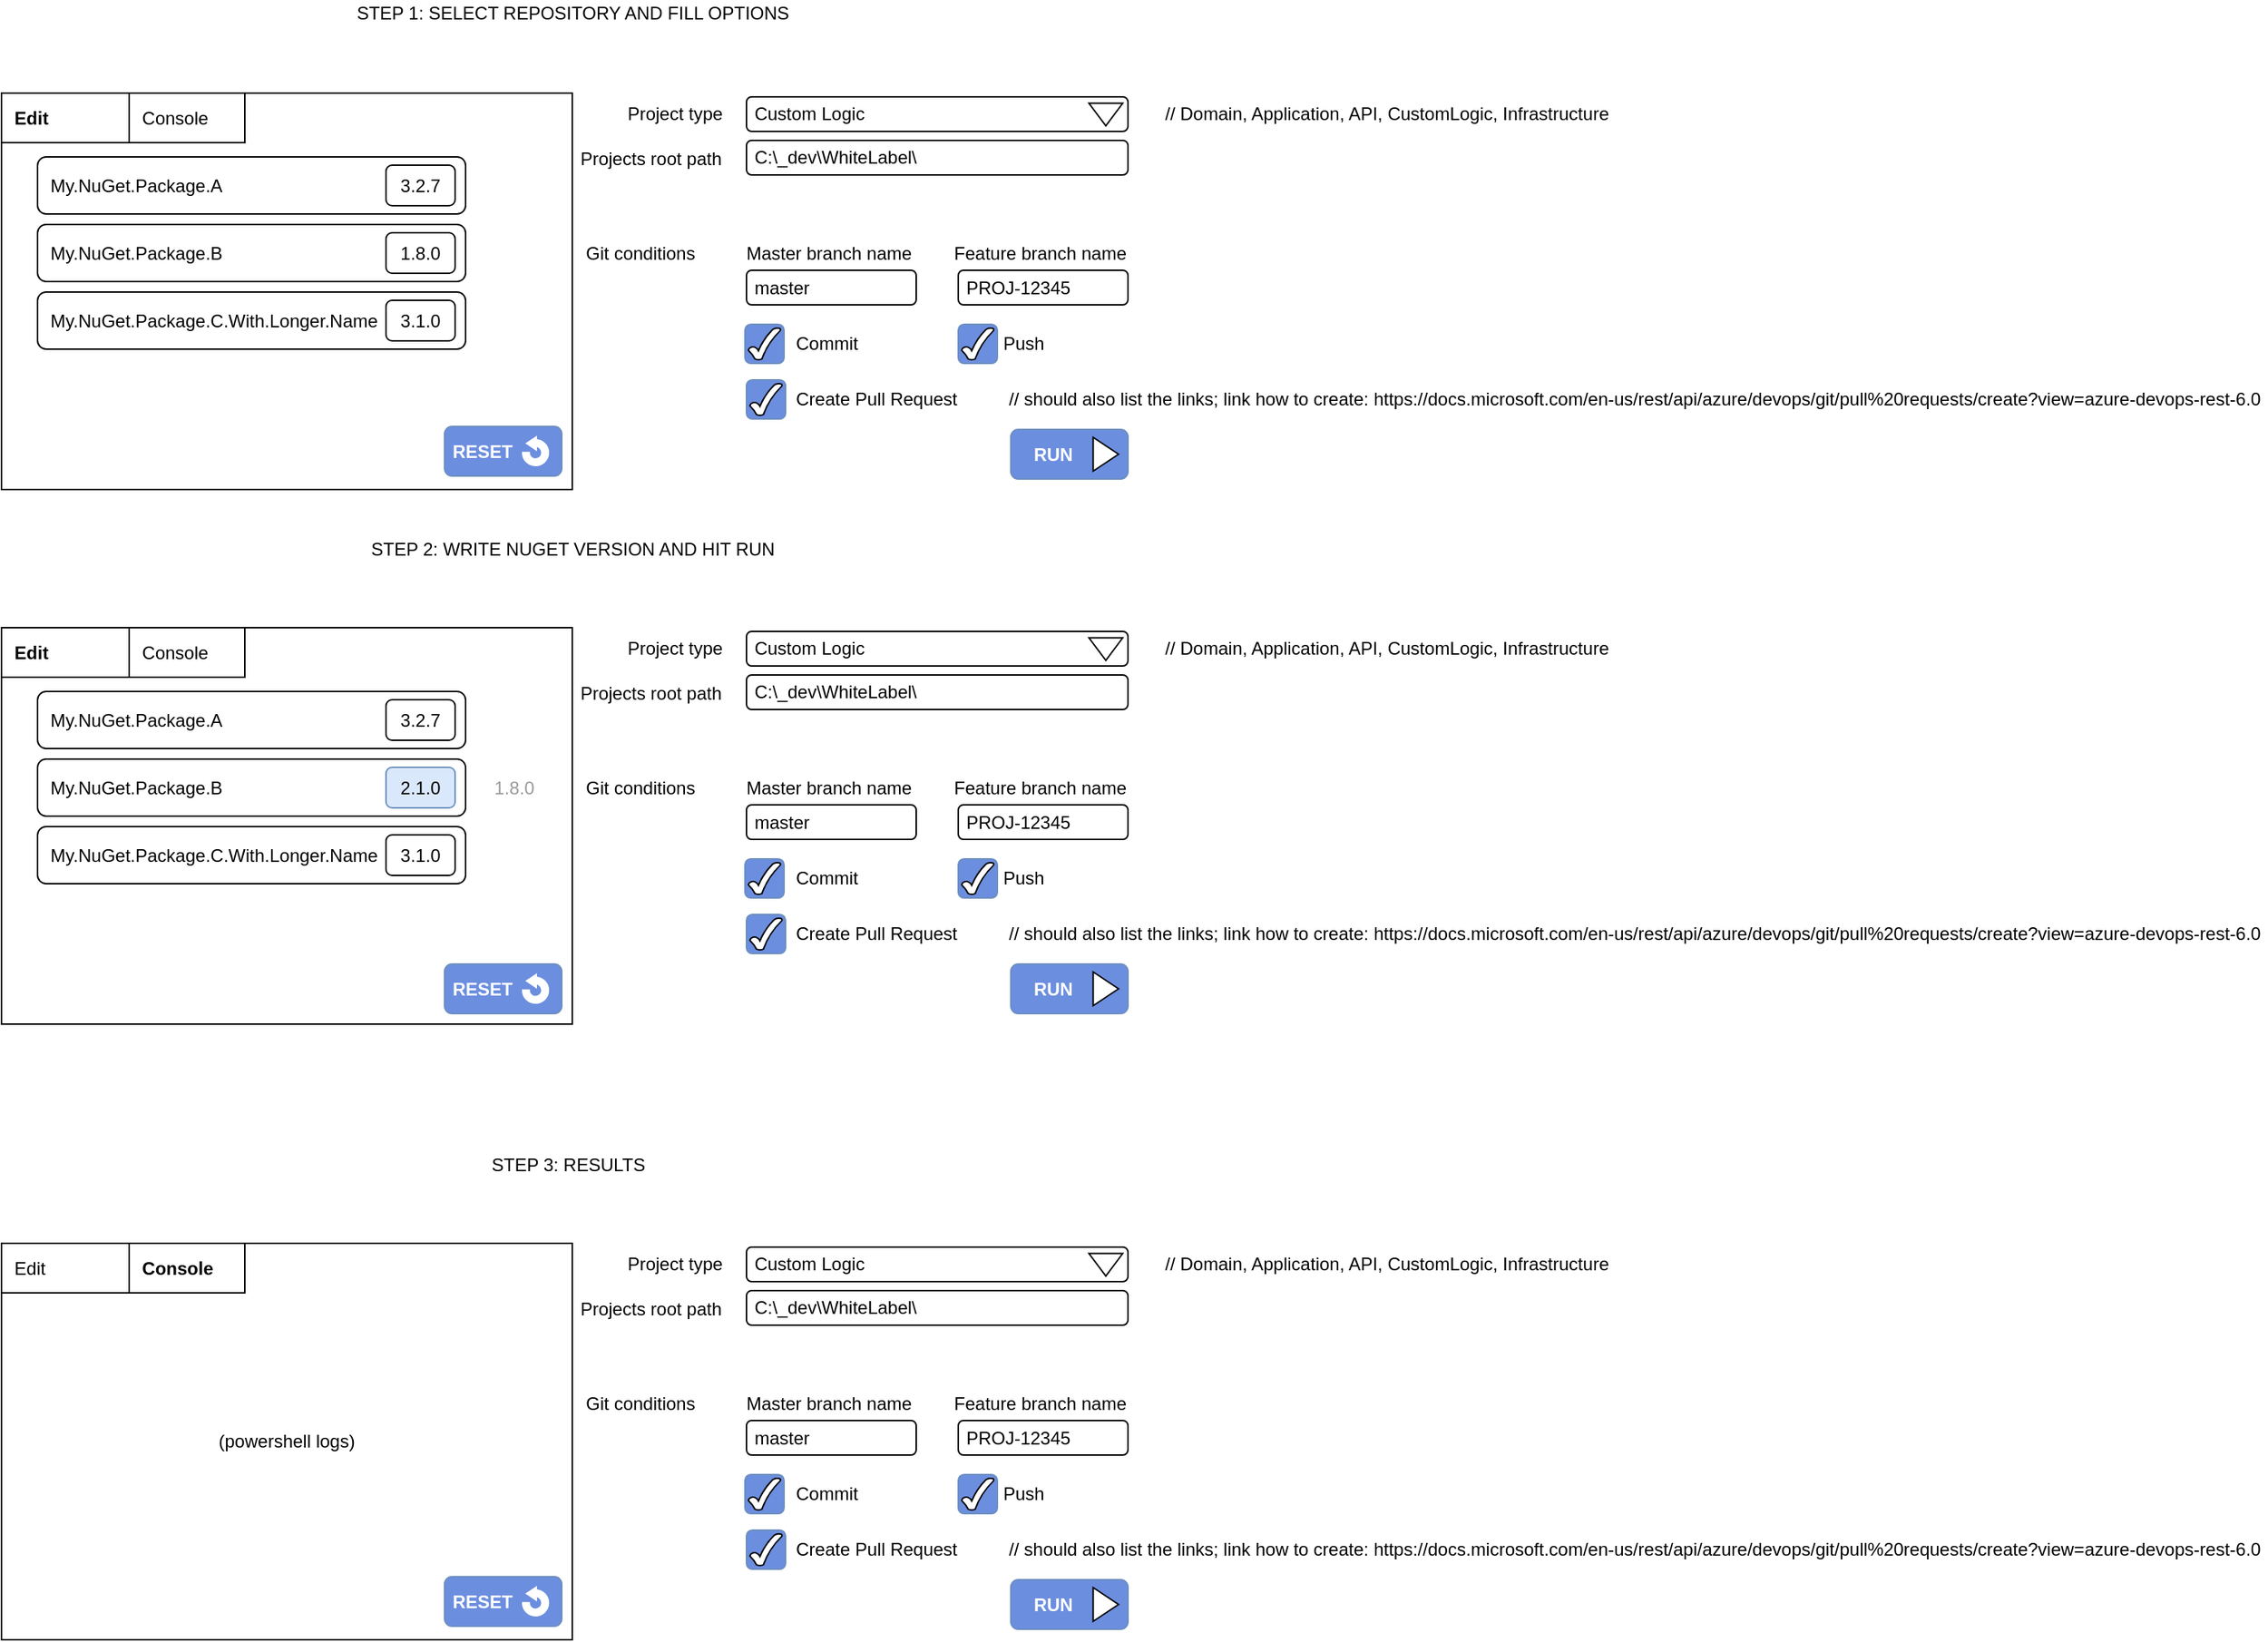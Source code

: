 <mxfile version="14.5.1" type="device"><diagram id="0ghddeZi99pX2Quy2haP" name="Page-2"><mxGraphModel dx="1703" dy="828" grid="0" gridSize="10" guides="1" tooltips="1" connect="1" arrows="1" fold="1" page="0" pageScale="1" pageWidth="850" pageHeight="1100" math="0" shadow="0"><root><mxCell id="Lp8KibWlnBj_m3I7g-zc-0"/><mxCell id="Lp8KibWlnBj_m3I7g-zc-1" parent="Lp8KibWlnBj_m3I7g-zc-0"/><mxCell id="PiWE5IiAGiklUbl919CT-30" value="" style="rounded=0;whiteSpace=wrap;html=1;align=left;" vertex="1" parent="Lp8KibWlnBj_m3I7g-zc-1"><mxGeometry x="-61" y="200" width="380" height="264" as="geometry"/></mxCell><mxCell id="Lp8KibWlnBj_m3I7g-zc-2" value="&amp;nbsp;Custom Logic" style="rounded=1;whiteSpace=wrap;html=1;align=left;" vertex="1" parent="Lp8KibWlnBj_m3I7g-zc-1"><mxGeometry x="435" y="202.5" width="254" height="23" as="geometry"/></mxCell><mxCell id="Lp8KibWlnBj_m3I7g-zc-3" value="Project type" style="text;html=1;align=center;verticalAlign=middle;resizable=0;points=[];autosize=1;" vertex="1" parent="Lp8KibWlnBj_m3I7g-zc-1"><mxGeometry x="350" y="205" width="73" height="18" as="geometry"/></mxCell><mxCell id="Lp8KibWlnBj_m3I7g-zc-4" value="" style="triangle;whiteSpace=wrap;html=1;rotation=90;" vertex="1" parent="Lp8KibWlnBj_m3I7g-zc-1"><mxGeometry x="666.75" y="203" width="15" height="22.5" as="geometry"/></mxCell><mxCell id="Lp8KibWlnBj_m3I7g-zc-5" value="// Domain, Application, API, CustomLogic, Infrastructure" style="text;html=1;align=center;verticalAlign=middle;resizable=0;points=[];autosize=1;" vertex="1" parent="Lp8KibWlnBj_m3I7g-zc-1"><mxGeometry x="708" y="205" width="305" height="18" as="geometry"/></mxCell><mxCell id="Lp8KibWlnBj_m3I7g-zc-6" value="Projects root path" style="text;html=1;align=center;verticalAlign=middle;resizable=0;points=[];autosize=1;" vertex="1" parent="Lp8KibWlnBj_m3I7g-zc-1"><mxGeometry x="319" y="234.5" width="104" height="18" as="geometry"/></mxCell><mxCell id="Lp8KibWlnBj_m3I7g-zc-7" value="&amp;nbsp;C:\_dev\WhiteLabel\" style="rounded=1;whiteSpace=wrap;html=1;align=left;" vertex="1" parent="Lp8KibWlnBj_m3I7g-zc-1"><mxGeometry x="435" y="231.5" width="254" height="23" as="geometry"/></mxCell><mxCell id="Lp8KibWlnBj_m3I7g-zc-9" value="&amp;nbsp; My.NuGet.Package.A" style="rounded=1;whiteSpace=wrap;html=1;align=left;" vertex="1" parent="Lp8KibWlnBj_m3I7g-zc-1"><mxGeometry x="-37" y="242.5" width="285" height="38" as="geometry"/></mxCell><mxCell id="Lp8KibWlnBj_m3I7g-zc-10" value="3.2.7" style="rounded=1;whiteSpace=wrap;html=1;align=center;" vertex="1" parent="Lp8KibWlnBj_m3I7g-zc-1"><mxGeometry x="195" y="248" width="46" height="27" as="geometry"/></mxCell><mxCell id="Lp8KibWlnBj_m3I7g-zc-11" value="&amp;nbsp; My.NuGet.Package.B" style="rounded=1;whiteSpace=wrap;html=1;align=left;" vertex="1" parent="Lp8KibWlnBj_m3I7g-zc-1"><mxGeometry x="-37" y="287.5" width="285" height="38" as="geometry"/></mxCell><mxCell id="Lp8KibWlnBj_m3I7g-zc-12" value="1.8.0" style="rounded=1;whiteSpace=wrap;html=1;align=center;" vertex="1" parent="Lp8KibWlnBj_m3I7g-zc-1"><mxGeometry x="195" y="293" width="46" height="27" as="geometry"/></mxCell><mxCell id="Lp8KibWlnBj_m3I7g-zc-17" value="&amp;nbsp; My.NuGet.Package.C.With.Longer.Name" style="rounded=1;whiteSpace=wrap;html=1;align=left;" vertex="1" parent="Lp8KibWlnBj_m3I7g-zc-1"><mxGeometry x="-37" y="332.5" width="285" height="38" as="geometry"/></mxCell><mxCell id="Lp8KibWlnBj_m3I7g-zc-18" value="3.1.0" style="rounded=1;whiteSpace=wrap;html=1;align=center;" vertex="1" parent="Lp8KibWlnBj_m3I7g-zc-1"><mxGeometry x="195" y="338" width="46" height="27" as="geometry"/></mxCell><mxCell id="Lp8KibWlnBj_m3I7g-zc-19" value="STEP 1: SELECT REPOSITORY AND FILL OPTIONS" style="text;html=1;align=center;verticalAlign=middle;resizable=0;points=[];autosize=1;" vertex="1" parent="Lp8KibWlnBj_m3I7g-zc-1"><mxGeometry x="170" y="138" width="298" height="18" as="geometry"/></mxCell><mxCell id="Lp8KibWlnBj_m3I7g-zc-33" value="STEP 2: WRITE NUGET VERSION AND HIT RUN" style="text;html=1;align=center;verticalAlign=middle;resizable=0;points=[];autosize=1;" vertex="1" parent="Lp8KibWlnBj_m3I7g-zc-1"><mxGeometry x="179" y="495" width="279" height="18" as="geometry"/></mxCell><mxCell id="PiWE5IiAGiklUbl919CT-1" value="Git conditions" style="text;html=1;align=center;verticalAlign=middle;resizable=0;points=[];autosize=1;" vertex="1" parent="Lp8KibWlnBj_m3I7g-zc-1"><mxGeometry x="322" y="297.5" width="83" height="18" as="geometry"/></mxCell><mxCell id="PiWE5IiAGiklUbl919CT-2" value="&amp;nbsp;master" style="rounded=1;whiteSpace=wrap;html=1;align=left;" vertex="1" parent="Lp8KibWlnBj_m3I7g-zc-1"><mxGeometry x="435" y="318" width="113" height="23" as="geometry"/></mxCell><mxCell id="PiWE5IiAGiklUbl919CT-3" value="Master branch name" style="text;html=1;align=left;verticalAlign=middle;resizable=0;points=[];autosize=1;" vertex="1" parent="Lp8KibWlnBj_m3I7g-zc-1"><mxGeometry x="433" y="297.5" width="120" height="18" as="geometry"/></mxCell><mxCell id="PiWE5IiAGiklUbl919CT-4" value="Feature branch name" style="text;html=1;align=right;verticalAlign=middle;resizable=0;points=[];autosize=1;" vertex="1" parent="Lp8KibWlnBj_m3I7g-zc-1"><mxGeometry x="564" y="297.5" width="125" height="18" as="geometry"/></mxCell><mxCell id="PiWE5IiAGiklUbl919CT-5" value="&amp;nbsp;PROJ-12345" style="rounded=1;whiteSpace=wrap;html=1;align=left;" vertex="1" parent="Lp8KibWlnBj_m3I7g-zc-1"><mxGeometry x="576" y="318" width="113" height="23" as="geometry"/></mxCell><mxCell id="PiWE5IiAGiklUbl919CT-11" value="Commit" style="text;html=1;align=left;verticalAlign=middle;resizable=0;points=[];autosize=1;" vertex="1" parent="Lp8KibWlnBj_m3I7g-zc-1"><mxGeometry x="465.5" y="358" width="51" height="18" as="geometry"/></mxCell><mxCell id="PiWE5IiAGiklUbl919CT-12" value="Push" style="text;html=1;align=left;verticalAlign=middle;resizable=0;points=[];autosize=1;" vertex="1" parent="Lp8KibWlnBj_m3I7g-zc-1"><mxGeometry x="604" y="358" width="37" height="18" as="geometry"/></mxCell><mxCell id="PiWE5IiAGiklUbl919CT-16" value="" style="group" vertex="1" connectable="0" parent="Lp8KibWlnBj_m3I7g-zc-1"><mxGeometry x="435" y="391" width="26" height="26" as="geometry"/></mxCell><mxCell id="PiWE5IiAGiklUbl919CT-17" value="" style="rounded=1;whiteSpace=wrap;html=1;strokeColor=#6c8ebf;fontStyle=1;fillColor=#6C8EDF;" vertex="1" parent="PiWE5IiAGiklUbl919CT-16"><mxGeometry width="26" height="26" as="geometry"/></mxCell><mxCell id="PiWE5IiAGiklUbl919CT-18" value="" style="verticalLabelPosition=bottom;verticalAlign=top;html=1;shape=mxgraph.basic.tick;rounded=0;fontStyle=1" vertex="1" parent="PiWE5IiAGiklUbl919CT-16"><mxGeometry x="2.275" y="2.275" width="21.45" height="21.45" as="geometry"/></mxCell><mxCell id="PiWE5IiAGiklUbl919CT-19" value="Create Pull Request" style="text;html=1;align=left;verticalAlign=middle;resizable=0;points=[];autosize=1;" vertex="1" parent="Lp8KibWlnBj_m3I7g-zc-1"><mxGeometry x="465.5" y="395" width="117" height="18" as="geometry"/></mxCell><mxCell id="PiWE5IiAGiklUbl919CT-20" value="// should also list the links; link how to create: https://docs.microsoft.com/en-us/rest/api/azure/devops/git/pull%20requests/create?view=azure-devops-rest-6.0" style="text;html=1;align=center;verticalAlign=middle;resizable=0;points=[];autosize=1;" vertex="1" parent="Lp8KibWlnBj_m3I7g-zc-1"><mxGeometry x="604" y="395" width="843" height="18" as="geometry"/></mxCell><mxCell id="PiWE5IiAGiklUbl919CT-21" value="&lt;b&gt;&amp;nbsp; &amp;nbsp; RUN&lt;/b&gt;" style="rounded=1;whiteSpace=wrap;html=1;strokeColor=#6c8ebf;fontColor=#FFFFFF;fillColor=#6C8EDF;align=left;" vertex="1" parent="Lp8KibWlnBj_m3I7g-zc-1"><mxGeometry x="611" y="424" width="78" height="33" as="geometry"/></mxCell><mxCell id="PiWE5IiAGiklUbl919CT-23" value="" style="triangle;whiteSpace=wrap;html=1;rounded=0;" vertex="1" parent="Lp8KibWlnBj_m3I7g-zc-1"><mxGeometry x="665.81" y="429.25" width="16.88" height="22.5" as="geometry"/></mxCell><mxCell id="PiWE5IiAGiklUbl919CT-24" value="" style="group" vertex="1" connectable="0" parent="Lp8KibWlnBj_m3I7g-zc-1"><mxGeometry x="434" y="354" width="26" height="26" as="geometry"/></mxCell><mxCell id="PiWE5IiAGiklUbl919CT-25" value="" style="rounded=1;whiteSpace=wrap;html=1;strokeColor=#6c8ebf;fontStyle=1;fillColor=#6C8EDF;" vertex="1" parent="PiWE5IiAGiklUbl919CT-24"><mxGeometry width="26" height="26" as="geometry"/></mxCell><mxCell id="PiWE5IiAGiklUbl919CT-26" value="" style="verticalLabelPosition=bottom;verticalAlign=top;html=1;shape=mxgraph.basic.tick;rounded=0;fontStyle=1" vertex="1" parent="PiWE5IiAGiklUbl919CT-24"><mxGeometry x="2.275" y="2.275" width="21.45" height="21.45" as="geometry"/></mxCell><mxCell id="PiWE5IiAGiklUbl919CT-27" value="" style="group" vertex="1" connectable="0" parent="Lp8KibWlnBj_m3I7g-zc-1"><mxGeometry x="576" y="354" width="26" height="26" as="geometry"/></mxCell><mxCell id="PiWE5IiAGiklUbl919CT-28" value="" style="rounded=1;whiteSpace=wrap;html=1;strokeColor=#6c8ebf;fontStyle=1;fillColor=#6C8EDF;" vertex="1" parent="PiWE5IiAGiklUbl919CT-27"><mxGeometry width="26" height="26" as="geometry"/></mxCell><mxCell id="PiWE5IiAGiklUbl919CT-29" value="" style="verticalLabelPosition=bottom;verticalAlign=top;html=1;shape=mxgraph.basic.tick;rounded=0;fontStyle=1" vertex="1" parent="PiWE5IiAGiklUbl919CT-27"><mxGeometry x="2.275" y="2.275" width="21.45" height="21.45" as="geometry"/></mxCell><mxCell id="PiWE5IiAGiklUbl919CT-31" value="&amp;nbsp; Edit" style="rounded=0;whiteSpace=wrap;html=1;align=left;fontStyle=1" vertex="1" parent="Lp8KibWlnBj_m3I7g-zc-1"><mxGeometry x="-61" y="200" width="85" height="33" as="geometry"/></mxCell><mxCell id="PiWE5IiAGiklUbl919CT-32" value="&amp;nbsp; Console" style="rounded=0;whiteSpace=wrap;html=1;align=left;" vertex="1" parent="Lp8KibWlnBj_m3I7g-zc-1"><mxGeometry x="24" y="200" width="77" height="33" as="geometry"/></mxCell><mxCell id="PiWE5IiAGiklUbl919CT-33" value="" style="rounded=0;whiteSpace=wrap;html=1;align=left;" vertex="1" parent="Lp8KibWlnBj_m3I7g-zc-1"><mxGeometry x="-61" y="556" width="380" height="264" as="geometry"/></mxCell><mxCell id="PiWE5IiAGiklUbl919CT-34" value="&amp;nbsp;Custom Logic" style="rounded=1;whiteSpace=wrap;html=1;align=left;" vertex="1" parent="Lp8KibWlnBj_m3I7g-zc-1"><mxGeometry x="435" y="558.5" width="254" height="23" as="geometry"/></mxCell><mxCell id="PiWE5IiAGiklUbl919CT-35" value="Project type" style="text;html=1;align=center;verticalAlign=middle;resizable=0;points=[];autosize=1;" vertex="1" parent="Lp8KibWlnBj_m3I7g-zc-1"><mxGeometry x="350" y="561" width="73" height="18" as="geometry"/></mxCell><mxCell id="PiWE5IiAGiklUbl919CT-36" value="" style="triangle;whiteSpace=wrap;html=1;rotation=90;" vertex="1" parent="Lp8KibWlnBj_m3I7g-zc-1"><mxGeometry x="666.75" y="559" width="15" height="22.5" as="geometry"/></mxCell><mxCell id="PiWE5IiAGiklUbl919CT-37" value="// Domain, Application, API, CustomLogic, Infrastructure" style="text;html=1;align=center;verticalAlign=middle;resizable=0;points=[];autosize=1;" vertex="1" parent="Lp8KibWlnBj_m3I7g-zc-1"><mxGeometry x="708" y="561" width="305" height="18" as="geometry"/></mxCell><mxCell id="PiWE5IiAGiklUbl919CT-38" value="Projects root path" style="text;html=1;align=center;verticalAlign=middle;resizable=0;points=[];autosize=1;" vertex="1" parent="Lp8KibWlnBj_m3I7g-zc-1"><mxGeometry x="319" y="590.5" width="104" height="18" as="geometry"/></mxCell><mxCell id="PiWE5IiAGiklUbl919CT-39" value="&amp;nbsp;C:\_dev\WhiteLabel\" style="rounded=1;whiteSpace=wrap;html=1;align=left;" vertex="1" parent="Lp8KibWlnBj_m3I7g-zc-1"><mxGeometry x="435" y="587.5" width="254" height="23" as="geometry"/></mxCell><mxCell id="PiWE5IiAGiklUbl919CT-40" value="&amp;nbsp; My.NuGet.Package.A" style="rounded=1;whiteSpace=wrap;html=1;align=left;" vertex="1" parent="Lp8KibWlnBj_m3I7g-zc-1"><mxGeometry x="-37" y="598.5" width="285" height="38" as="geometry"/></mxCell><mxCell id="PiWE5IiAGiklUbl919CT-41" value="3.2.7" style="rounded=1;whiteSpace=wrap;html=1;align=center;" vertex="1" parent="Lp8KibWlnBj_m3I7g-zc-1"><mxGeometry x="195" y="604" width="46" height="27" as="geometry"/></mxCell><mxCell id="PiWE5IiAGiklUbl919CT-42" value="&amp;nbsp; My.NuGet.Package.B" style="rounded=1;whiteSpace=wrap;html=1;align=left;" vertex="1" parent="Lp8KibWlnBj_m3I7g-zc-1"><mxGeometry x="-37" y="643.5" width="285" height="38" as="geometry"/></mxCell><mxCell id="PiWE5IiAGiklUbl919CT-43" value="2.1.0" style="rounded=1;whiteSpace=wrap;html=1;align=center;fillColor=#dae8fc;strokeColor=#6c8ebf;" vertex="1" parent="Lp8KibWlnBj_m3I7g-zc-1"><mxGeometry x="195" y="649" width="46" height="27" as="geometry"/></mxCell><mxCell id="PiWE5IiAGiklUbl919CT-44" value="&amp;nbsp; My.NuGet.Package.C.With.Longer.Name" style="rounded=1;whiteSpace=wrap;html=1;align=left;" vertex="1" parent="Lp8KibWlnBj_m3I7g-zc-1"><mxGeometry x="-37" y="688.5" width="285" height="38" as="geometry"/></mxCell><mxCell id="PiWE5IiAGiklUbl919CT-45" value="3.1.0" style="rounded=1;whiteSpace=wrap;html=1;align=center;" vertex="1" parent="Lp8KibWlnBj_m3I7g-zc-1"><mxGeometry x="195" y="694" width="46" height="27" as="geometry"/></mxCell><mxCell id="PiWE5IiAGiklUbl919CT-46" value="Git conditions" style="text;html=1;align=center;verticalAlign=middle;resizable=0;points=[];autosize=1;" vertex="1" parent="Lp8KibWlnBj_m3I7g-zc-1"><mxGeometry x="322" y="653.5" width="83" height="18" as="geometry"/></mxCell><mxCell id="PiWE5IiAGiklUbl919CT-47" value="&amp;nbsp;master" style="rounded=1;whiteSpace=wrap;html=1;align=left;" vertex="1" parent="Lp8KibWlnBj_m3I7g-zc-1"><mxGeometry x="435" y="674" width="113" height="23" as="geometry"/></mxCell><mxCell id="PiWE5IiAGiklUbl919CT-48" value="Master branch name" style="text;html=1;align=left;verticalAlign=middle;resizable=0;points=[];autosize=1;" vertex="1" parent="Lp8KibWlnBj_m3I7g-zc-1"><mxGeometry x="433" y="653.5" width="120" height="18" as="geometry"/></mxCell><mxCell id="PiWE5IiAGiklUbl919CT-49" value="Feature branch name" style="text;html=1;align=right;verticalAlign=middle;resizable=0;points=[];autosize=1;" vertex="1" parent="Lp8KibWlnBj_m3I7g-zc-1"><mxGeometry x="564" y="653.5" width="125" height="18" as="geometry"/></mxCell><mxCell id="PiWE5IiAGiklUbl919CT-50" value="&amp;nbsp;PROJ-12345" style="rounded=1;whiteSpace=wrap;html=1;align=left;" vertex="1" parent="Lp8KibWlnBj_m3I7g-zc-1"><mxGeometry x="576" y="674" width="113" height="23" as="geometry"/></mxCell><mxCell id="PiWE5IiAGiklUbl919CT-51" value="Commit" style="text;html=1;align=left;verticalAlign=middle;resizable=0;points=[];autosize=1;" vertex="1" parent="Lp8KibWlnBj_m3I7g-zc-1"><mxGeometry x="465.5" y="714" width="51" height="18" as="geometry"/></mxCell><mxCell id="PiWE5IiAGiklUbl919CT-52" value="Push" style="text;html=1;align=left;verticalAlign=middle;resizable=0;points=[];autosize=1;" vertex="1" parent="Lp8KibWlnBj_m3I7g-zc-1"><mxGeometry x="604" y="714" width="37" height="18" as="geometry"/></mxCell><mxCell id="PiWE5IiAGiklUbl919CT-53" value="" style="group" vertex="1" connectable="0" parent="Lp8KibWlnBj_m3I7g-zc-1"><mxGeometry x="435" y="747" width="26" height="26" as="geometry"/></mxCell><mxCell id="PiWE5IiAGiklUbl919CT-54" value="" style="rounded=1;whiteSpace=wrap;html=1;strokeColor=#6c8ebf;fontStyle=1;fillColor=#6C8EDF;" vertex="1" parent="PiWE5IiAGiklUbl919CT-53"><mxGeometry width="26" height="26" as="geometry"/></mxCell><mxCell id="PiWE5IiAGiklUbl919CT-55" value="" style="verticalLabelPosition=bottom;verticalAlign=top;html=1;shape=mxgraph.basic.tick;rounded=0;fontStyle=1" vertex="1" parent="PiWE5IiAGiklUbl919CT-53"><mxGeometry x="2.275" y="2.275" width="21.45" height="21.45" as="geometry"/></mxCell><mxCell id="PiWE5IiAGiklUbl919CT-56" value="Create Pull Request" style="text;html=1;align=left;verticalAlign=middle;resizable=0;points=[];autosize=1;" vertex="1" parent="Lp8KibWlnBj_m3I7g-zc-1"><mxGeometry x="465.5" y="751" width="117" height="18" as="geometry"/></mxCell><mxCell id="PiWE5IiAGiklUbl919CT-57" value="// should also list the links; link how to create: https://docs.microsoft.com/en-us/rest/api/azure/devops/git/pull%20requests/create?view=azure-devops-rest-6.0" style="text;html=1;align=center;verticalAlign=middle;resizable=0;points=[];autosize=1;" vertex="1" parent="Lp8KibWlnBj_m3I7g-zc-1"><mxGeometry x="604" y="751" width="843" height="18" as="geometry"/></mxCell><mxCell id="PiWE5IiAGiklUbl919CT-58" value="&lt;b&gt;&amp;nbsp; &amp;nbsp; RUN&lt;/b&gt;" style="rounded=1;whiteSpace=wrap;html=1;strokeColor=#6c8ebf;fontColor=#FFFFFF;fillColor=#6C8EDF;align=left;" vertex="1" parent="Lp8KibWlnBj_m3I7g-zc-1"><mxGeometry x="611" y="780" width="78" height="33" as="geometry"/></mxCell><mxCell id="PiWE5IiAGiklUbl919CT-59" value="" style="triangle;whiteSpace=wrap;html=1;rounded=0;" vertex="1" parent="Lp8KibWlnBj_m3I7g-zc-1"><mxGeometry x="665.81" y="785.25" width="16.88" height="22.5" as="geometry"/></mxCell><mxCell id="PiWE5IiAGiklUbl919CT-60" value="" style="group" vertex="1" connectable="0" parent="Lp8KibWlnBj_m3I7g-zc-1"><mxGeometry x="434" y="710" width="26" height="26" as="geometry"/></mxCell><mxCell id="PiWE5IiAGiklUbl919CT-61" value="" style="rounded=1;whiteSpace=wrap;html=1;strokeColor=#6c8ebf;fontStyle=1;fillColor=#6C8EDF;" vertex="1" parent="PiWE5IiAGiklUbl919CT-60"><mxGeometry width="26" height="26" as="geometry"/></mxCell><mxCell id="PiWE5IiAGiklUbl919CT-62" value="" style="verticalLabelPosition=bottom;verticalAlign=top;html=1;shape=mxgraph.basic.tick;rounded=0;fontStyle=1" vertex="1" parent="PiWE5IiAGiklUbl919CT-60"><mxGeometry x="2.275" y="2.275" width="21.45" height="21.45" as="geometry"/></mxCell><mxCell id="PiWE5IiAGiklUbl919CT-63" value="" style="group" vertex="1" connectable="0" parent="Lp8KibWlnBj_m3I7g-zc-1"><mxGeometry x="576" y="710" width="26" height="26" as="geometry"/></mxCell><mxCell id="PiWE5IiAGiklUbl919CT-64" value="" style="rounded=1;whiteSpace=wrap;html=1;strokeColor=#6c8ebf;fontStyle=1;fillColor=#6C8EDF;" vertex="1" parent="PiWE5IiAGiklUbl919CT-63"><mxGeometry width="26" height="26" as="geometry"/></mxCell><mxCell id="PiWE5IiAGiklUbl919CT-65" value="" style="verticalLabelPosition=bottom;verticalAlign=top;html=1;shape=mxgraph.basic.tick;rounded=0;fontStyle=1" vertex="1" parent="PiWE5IiAGiklUbl919CT-63"><mxGeometry x="2.275" y="2.275" width="21.45" height="21.45" as="geometry"/></mxCell><mxCell id="PiWE5IiAGiklUbl919CT-66" value="&amp;nbsp; Edit" style="rounded=0;whiteSpace=wrap;html=1;align=left;fontStyle=1" vertex="1" parent="Lp8KibWlnBj_m3I7g-zc-1"><mxGeometry x="-61" y="556" width="85" height="33" as="geometry"/></mxCell><mxCell id="PiWE5IiAGiklUbl919CT-67" value="&amp;nbsp; Console" style="rounded=0;whiteSpace=wrap;html=1;align=left;" vertex="1" parent="Lp8KibWlnBj_m3I7g-zc-1"><mxGeometry x="24" y="556" width="77" height="33" as="geometry"/></mxCell><mxCell id="PiWE5IiAGiklUbl919CT-68" value="&lt;span style=&quot;&quot;&gt;1.8.0&lt;/span&gt;" style="text;html=1;align=center;verticalAlign=middle;resizable=0;points=[];autosize=1;fontColor=#999999;" vertex="1" parent="Lp8KibWlnBj_m3I7g-zc-1"><mxGeometry x="261" y="653.5" width="37" height="18" as="geometry"/></mxCell><mxCell id="PiWE5IiAGiklUbl919CT-69" value="STEP 3: RESULTS" style="text;html=1;align=center;verticalAlign=middle;resizable=0;points=[];autosize=1;" vertex="1" parent="Lp8KibWlnBj_m3I7g-zc-1"><mxGeometry x="260" y="905" width="112" height="18" as="geometry"/></mxCell><mxCell id="PiWE5IiAGiklUbl919CT-70" value="(powershell logs)" style="rounded=0;whiteSpace=wrap;html=1;align=center;" vertex="1" parent="Lp8KibWlnBj_m3I7g-zc-1"><mxGeometry x="-61" y="966" width="380" height="264" as="geometry"/></mxCell><mxCell id="PiWE5IiAGiklUbl919CT-71" value="&amp;nbsp;Custom Logic" style="rounded=1;whiteSpace=wrap;html=1;align=left;" vertex="1" parent="Lp8KibWlnBj_m3I7g-zc-1"><mxGeometry x="435" y="968.5" width="254" height="23" as="geometry"/></mxCell><mxCell id="PiWE5IiAGiklUbl919CT-72" value="Project type" style="text;html=1;align=center;verticalAlign=middle;resizable=0;points=[];autosize=1;" vertex="1" parent="Lp8KibWlnBj_m3I7g-zc-1"><mxGeometry x="350" y="971" width="73" height="18" as="geometry"/></mxCell><mxCell id="PiWE5IiAGiklUbl919CT-73" value="" style="triangle;whiteSpace=wrap;html=1;rotation=90;" vertex="1" parent="Lp8KibWlnBj_m3I7g-zc-1"><mxGeometry x="666.75" y="969" width="15" height="22.5" as="geometry"/></mxCell><mxCell id="PiWE5IiAGiklUbl919CT-74" value="// Domain, Application, API, CustomLogic, Infrastructure" style="text;html=1;align=center;verticalAlign=middle;resizable=0;points=[];autosize=1;" vertex="1" parent="Lp8KibWlnBj_m3I7g-zc-1"><mxGeometry x="708" y="971" width="305" height="18" as="geometry"/></mxCell><mxCell id="PiWE5IiAGiklUbl919CT-75" value="Projects root path" style="text;html=1;align=center;verticalAlign=middle;resizable=0;points=[];autosize=1;" vertex="1" parent="Lp8KibWlnBj_m3I7g-zc-1"><mxGeometry x="319" y="1000.5" width="104" height="18" as="geometry"/></mxCell><mxCell id="PiWE5IiAGiklUbl919CT-76" value="&amp;nbsp;C:\_dev\WhiteLabel\" style="rounded=1;whiteSpace=wrap;html=1;align=left;" vertex="1" parent="Lp8KibWlnBj_m3I7g-zc-1"><mxGeometry x="435" y="997.5" width="254" height="23" as="geometry"/></mxCell><mxCell id="PiWE5IiAGiklUbl919CT-83" value="Git conditions" style="text;html=1;align=center;verticalAlign=middle;resizable=0;points=[];autosize=1;" vertex="1" parent="Lp8KibWlnBj_m3I7g-zc-1"><mxGeometry x="322" y="1063.5" width="83" height="18" as="geometry"/></mxCell><mxCell id="PiWE5IiAGiklUbl919CT-84" value="&amp;nbsp;master" style="rounded=1;whiteSpace=wrap;html=1;align=left;" vertex="1" parent="Lp8KibWlnBj_m3I7g-zc-1"><mxGeometry x="435" y="1084" width="113" height="23" as="geometry"/></mxCell><mxCell id="PiWE5IiAGiklUbl919CT-85" value="Master branch name" style="text;html=1;align=left;verticalAlign=middle;resizable=0;points=[];autosize=1;" vertex="1" parent="Lp8KibWlnBj_m3I7g-zc-1"><mxGeometry x="433" y="1063.5" width="120" height="18" as="geometry"/></mxCell><mxCell id="PiWE5IiAGiklUbl919CT-86" value="Feature branch name" style="text;html=1;align=right;verticalAlign=middle;resizable=0;points=[];autosize=1;" vertex="1" parent="Lp8KibWlnBj_m3I7g-zc-1"><mxGeometry x="564" y="1063.5" width="125" height="18" as="geometry"/></mxCell><mxCell id="PiWE5IiAGiklUbl919CT-87" value="&amp;nbsp;PROJ-12345" style="rounded=1;whiteSpace=wrap;html=1;align=left;" vertex="1" parent="Lp8KibWlnBj_m3I7g-zc-1"><mxGeometry x="576" y="1084" width="113" height="23" as="geometry"/></mxCell><mxCell id="PiWE5IiAGiklUbl919CT-88" value="Commit" style="text;html=1;align=left;verticalAlign=middle;resizable=0;points=[];autosize=1;" vertex="1" parent="Lp8KibWlnBj_m3I7g-zc-1"><mxGeometry x="465.5" y="1124" width="51" height="18" as="geometry"/></mxCell><mxCell id="PiWE5IiAGiklUbl919CT-89" value="Push" style="text;html=1;align=left;verticalAlign=middle;resizable=0;points=[];autosize=1;" vertex="1" parent="Lp8KibWlnBj_m3I7g-zc-1"><mxGeometry x="604" y="1124" width="37" height="18" as="geometry"/></mxCell><mxCell id="PiWE5IiAGiklUbl919CT-90" value="" style="group" vertex="1" connectable="0" parent="Lp8KibWlnBj_m3I7g-zc-1"><mxGeometry x="435" y="1157" width="26" height="26" as="geometry"/></mxCell><mxCell id="PiWE5IiAGiklUbl919CT-91" value="" style="rounded=1;whiteSpace=wrap;html=1;strokeColor=#6c8ebf;fontStyle=1;fillColor=#6C8EDF;" vertex="1" parent="PiWE5IiAGiklUbl919CT-90"><mxGeometry width="26" height="26" as="geometry"/></mxCell><mxCell id="PiWE5IiAGiklUbl919CT-92" value="" style="verticalLabelPosition=bottom;verticalAlign=top;html=1;shape=mxgraph.basic.tick;rounded=0;fontStyle=1" vertex="1" parent="PiWE5IiAGiklUbl919CT-90"><mxGeometry x="2.275" y="2.275" width="21.45" height="21.45" as="geometry"/></mxCell><mxCell id="PiWE5IiAGiklUbl919CT-93" value="Create Pull Request" style="text;html=1;align=left;verticalAlign=middle;resizable=0;points=[];autosize=1;" vertex="1" parent="Lp8KibWlnBj_m3I7g-zc-1"><mxGeometry x="465.5" y="1161" width="117" height="18" as="geometry"/></mxCell><mxCell id="PiWE5IiAGiklUbl919CT-94" value="// should also list the links; link how to create: https://docs.microsoft.com/en-us/rest/api/azure/devops/git/pull%20requests/create?view=azure-devops-rest-6.0" style="text;html=1;align=center;verticalAlign=middle;resizable=0;points=[];autosize=1;" vertex="1" parent="Lp8KibWlnBj_m3I7g-zc-1"><mxGeometry x="604" y="1161" width="843" height="18" as="geometry"/></mxCell><mxCell id="PiWE5IiAGiklUbl919CT-95" value="&lt;b&gt;&amp;nbsp; &amp;nbsp; RUN&lt;/b&gt;" style="rounded=1;whiteSpace=wrap;html=1;strokeColor=#6c8ebf;fontColor=#FFFFFF;fillColor=#6C8EDF;align=left;" vertex="1" parent="Lp8KibWlnBj_m3I7g-zc-1"><mxGeometry x="611" y="1190" width="78" height="33" as="geometry"/></mxCell><mxCell id="PiWE5IiAGiklUbl919CT-96" value="" style="triangle;whiteSpace=wrap;html=1;rounded=0;" vertex="1" parent="Lp8KibWlnBj_m3I7g-zc-1"><mxGeometry x="665.81" y="1195.25" width="16.88" height="22.5" as="geometry"/></mxCell><mxCell id="PiWE5IiAGiklUbl919CT-97" value="" style="group" vertex="1" connectable="0" parent="Lp8KibWlnBj_m3I7g-zc-1"><mxGeometry x="434" y="1120" width="26" height="26" as="geometry"/></mxCell><mxCell id="PiWE5IiAGiklUbl919CT-98" value="" style="rounded=1;whiteSpace=wrap;html=1;strokeColor=#6c8ebf;fontStyle=1;fillColor=#6C8EDF;" vertex="1" parent="PiWE5IiAGiklUbl919CT-97"><mxGeometry width="26" height="26" as="geometry"/></mxCell><mxCell id="PiWE5IiAGiklUbl919CT-99" value="" style="verticalLabelPosition=bottom;verticalAlign=top;html=1;shape=mxgraph.basic.tick;rounded=0;fontStyle=1" vertex="1" parent="PiWE5IiAGiklUbl919CT-97"><mxGeometry x="2.275" y="2.275" width="21.45" height="21.45" as="geometry"/></mxCell><mxCell id="PiWE5IiAGiklUbl919CT-100" value="" style="group" vertex="1" connectable="0" parent="Lp8KibWlnBj_m3I7g-zc-1"><mxGeometry x="576" y="1120" width="26" height="26" as="geometry"/></mxCell><mxCell id="PiWE5IiAGiklUbl919CT-101" value="" style="rounded=1;whiteSpace=wrap;html=1;strokeColor=#6c8ebf;fontStyle=1;fillColor=#6C8EDF;" vertex="1" parent="PiWE5IiAGiklUbl919CT-100"><mxGeometry width="26" height="26" as="geometry"/></mxCell><mxCell id="PiWE5IiAGiklUbl919CT-102" value="" style="verticalLabelPosition=bottom;verticalAlign=top;html=1;shape=mxgraph.basic.tick;rounded=0;fontStyle=1" vertex="1" parent="PiWE5IiAGiklUbl919CT-100"><mxGeometry x="2.275" y="2.275" width="21.45" height="21.45" as="geometry"/></mxCell><mxCell id="PiWE5IiAGiklUbl919CT-103" value="&amp;nbsp; Edit" style="rounded=0;whiteSpace=wrap;html=1;align=left;fontStyle=0" vertex="1" parent="Lp8KibWlnBj_m3I7g-zc-1"><mxGeometry x="-61" y="966" width="85" height="33" as="geometry"/></mxCell><mxCell id="PiWE5IiAGiklUbl919CT-104" value="&amp;nbsp; Console" style="rounded=0;whiteSpace=wrap;html=1;align=left;fontStyle=1" vertex="1" parent="Lp8KibWlnBj_m3I7g-zc-1"><mxGeometry x="24" y="966" width="77" height="33" as="geometry"/></mxCell><mxCell id="PiWE5IiAGiklUbl919CT-114" value="" style="group" vertex="1" connectable="0" parent="Lp8KibWlnBj_m3I7g-zc-1"><mxGeometry x="234" y="780" width="78" height="33" as="geometry"/></mxCell><mxCell id="PiWE5IiAGiklUbl919CT-107" value="&lt;b&gt;&amp;nbsp;RESET&lt;/b&gt;" style="rounded=1;whiteSpace=wrap;html=1;strokeColor=#6c8ebf;fontColor=#FFFFFF;fillColor=#6C8EDF;align=left;" vertex="1" parent="PiWE5IiAGiklUbl919CT-114"><mxGeometry width="78" height="33" as="geometry"/></mxCell><mxCell id="PiWE5IiAGiklUbl919CT-113" value="" style="group" vertex="1" connectable="0" parent="PiWE5IiAGiklUbl919CT-114"><mxGeometry x="52" y="7" width="17.1" height="19" as="geometry"/></mxCell><mxCell id="PiWE5IiAGiklUbl919CT-110" value="" style="verticalLabelPosition=bottom;verticalAlign=top;html=1;shape=mxgraph.basic.partConcEllipse;startAngle=0.003;endAngle=0.752;arcWidth=0.5;rounded=0;align=left;direction=east;strokeColor=#FFFFFF;" vertex="1" parent="PiWE5IiAGiklUbl919CT-113"><mxGeometry y="1.9" width="17.1" height="17.1" as="geometry"/></mxCell><mxCell id="PiWE5IiAGiklUbl919CT-111" value="" style="triangle;whiteSpace=wrap;html=1;rounded=0;align=left;direction=west;strokeColor=#FFFFFF;" vertex="1" parent="PiWE5IiAGiklUbl919CT-113"><mxGeometry x="2.613" width="6.413" height="8.55" as="geometry"/></mxCell><mxCell id="PiWE5IiAGiklUbl919CT-115" value="" style="group" vertex="1" connectable="0" parent="Lp8KibWlnBj_m3I7g-zc-1"><mxGeometry x="234" y="422" width="78" height="33" as="geometry"/></mxCell><mxCell id="PiWE5IiAGiklUbl919CT-116" value="&lt;b&gt;&amp;nbsp;RESET&lt;/b&gt;" style="rounded=1;whiteSpace=wrap;html=1;strokeColor=#6c8ebf;fontColor=#FFFFFF;fillColor=#6C8EDF;align=left;" vertex="1" parent="PiWE5IiAGiklUbl919CT-115"><mxGeometry width="78" height="33" as="geometry"/></mxCell><mxCell id="PiWE5IiAGiklUbl919CT-117" value="" style="group" vertex="1" connectable="0" parent="PiWE5IiAGiklUbl919CT-115"><mxGeometry x="52" y="7" width="17.1" height="19" as="geometry"/></mxCell><mxCell id="PiWE5IiAGiklUbl919CT-118" value="" style="verticalLabelPosition=bottom;verticalAlign=top;html=1;shape=mxgraph.basic.partConcEllipse;startAngle=0.003;endAngle=0.752;arcWidth=0.5;rounded=0;align=left;direction=east;strokeColor=#FFFFFF;" vertex="1" parent="PiWE5IiAGiklUbl919CT-117"><mxGeometry y="1.9" width="17.1" height="17.1" as="geometry"/></mxCell><mxCell id="PiWE5IiAGiklUbl919CT-119" value="" style="triangle;whiteSpace=wrap;html=1;rounded=0;align=left;direction=west;strokeColor=#FFFFFF;" vertex="1" parent="PiWE5IiAGiklUbl919CT-117"><mxGeometry x="2.613" width="6.413" height="8.55" as="geometry"/></mxCell><mxCell id="PiWE5IiAGiklUbl919CT-120" value="" style="group" vertex="1" connectable="0" parent="Lp8KibWlnBj_m3I7g-zc-1"><mxGeometry x="234" y="1188" width="78" height="33" as="geometry"/></mxCell><mxCell id="PiWE5IiAGiklUbl919CT-121" value="&lt;b&gt;&amp;nbsp;RESET&lt;/b&gt;" style="rounded=1;whiteSpace=wrap;html=1;strokeColor=#6c8ebf;fontColor=#FFFFFF;fillColor=#6C8EDF;align=left;" vertex="1" parent="PiWE5IiAGiklUbl919CT-120"><mxGeometry width="78" height="33" as="geometry"/></mxCell><mxCell id="PiWE5IiAGiklUbl919CT-122" value="" style="group" vertex="1" connectable="0" parent="PiWE5IiAGiklUbl919CT-120"><mxGeometry x="52" y="7" width="17.1" height="19" as="geometry"/></mxCell><mxCell id="PiWE5IiAGiklUbl919CT-123" value="" style="verticalLabelPosition=bottom;verticalAlign=top;html=1;shape=mxgraph.basic.partConcEllipse;startAngle=0.003;endAngle=0.752;arcWidth=0.5;rounded=0;align=left;direction=east;strokeColor=#FFFFFF;" vertex="1" parent="PiWE5IiAGiklUbl919CT-122"><mxGeometry y="1.9" width="17.1" height="17.1" as="geometry"/></mxCell><mxCell id="PiWE5IiAGiklUbl919CT-124" value="" style="triangle;whiteSpace=wrap;html=1;rounded=0;align=left;direction=west;strokeColor=#FFFFFF;" vertex="1" parent="PiWE5IiAGiklUbl919CT-122"><mxGeometry x="2.613" width="6.413" height="8.55" as="geometry"/></mxCell></root></mxGraphModel></diagram></mxfile>